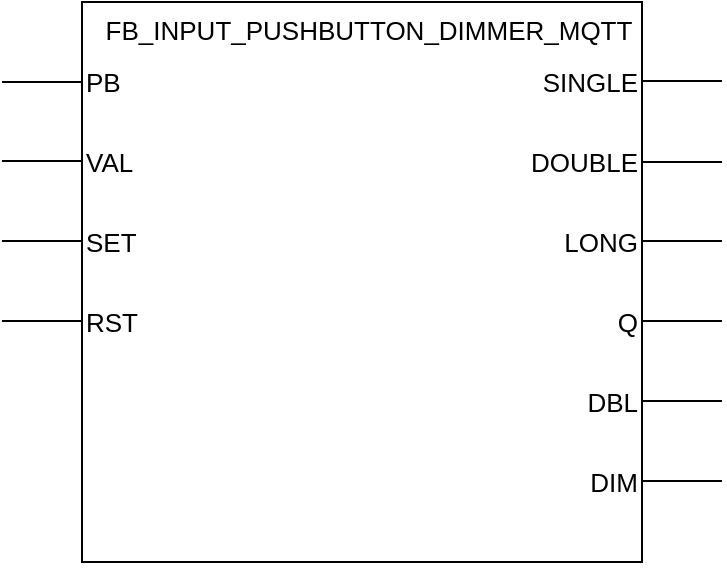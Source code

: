 <mxfile pages="1" version="11.2.4" type="device"><diagram id="FV2jeNOKKN2BWKF91_h7" name="Page-1"><mxGraphModel dx="1088" dy="970" grid="1" gridSize="10" guides="1" tooltips="1" connect="1" arrows="1" fold="1" page="1" pageScale="1" pageWidth="850" pageHeight="1100" math="0" shadow="0"><root><mxCell id="0"/><mxCell id="1" parent="0"/><mxCell id="mZ0GKIm6EXO_5jk5_k25-1" value="" style="whiteSpace=wrap;html=1;aspect=fixed;" parent="1" vertex="1"><mxGeometry x="120" y="200" width="280" height="280" as="geometry"/></mxCell><mxCell id="mZ0GKIm6EXO_5jk5_k25-2" value="FB_INPUT_PUSHBUTTON_DIMMER_MQTT" style="text;html=1;align=center;fontSize=13;" parent="1" vertex="1"><mxGeometry x="160" y="200" width="205" height="30" as="geometry"/></mxCell><mxCell id="mZ0GKIm6EXO_5jk5_k25-3" value="" style="endArrow=none;html=1;fontSize=13;" parent="1" edge="1"><mxGeometry width="50" height="50" relative="1" as="geometry"><mxPoint x="120" y="240" as="sourcePoint"/><mxPoint x="80" y="240" as="targetPoint"/><Array as="points"><mxPoint x="120" y="240"/></Array></mxGeometry></mxCell><mxCell id="mZ0GKIm6EXO_5jk5_k25-4" value="PB" style="text;html=1;strokeColor=none;fillColor=none;align=left;verticalAlign=middle;whiteSpace=wrap;rounded=0;fontSize=13;" parent="1" vertex="1"><mxGeometry x="120" y="230" width="80" height="20" as="geometry"/></mxCell><mxCell id="mZ0GKIm6EXO_5jk5_k25-5" value="" style="endArrow=none;html=1;fontSize=13;" parent="1" edge="1"><mxGeometry width="50" height="50" relative="1" as="geometry"><mxPoint x="400" y="239.5" as="sourcePoint"/><mxPoint x="440" y="239.5" as="targetPoint"/><Array as="points"><mxPoint x="400" y="239.5"/></Array></mxGeometry></mxCell><mxCell id="mZ0GKIm6EXO_5jk5_k25-6" value="" style="endArrow=none;html=1;fontSize=13;" parent="1" edge="1"><mxGeometry width="50" height="50" relative="1" as="geometry"><mxPoint x="400" y="280" as="sourcePoint"/><mxPoint x="440" y="280" as="targetPoint"/><Array as="points"><mxPoint x="400" y="280"/></Array></mxGeometry></mxCell><mxCell id="mZ0GKIm6EXO_5jk5_k25-7" value="" style="endArrow=none;html=1;fontSize=13;" parent="1" edge="1"><mxGeometry width="50" height="50" relative="1" as="geometry"><mxPoint x="400" y="319.5" as="sourcePoint"/><mxPoint x="440" y="319.5" as="targetPoint"/><Array as="points"><mxPoint x="400" y="319.5"/></Array></mxGeometry></mxCell><mxCell id="mZ0GKIm6EXO_5jk5_k25-8" value="SINGLE" style="text;html=1;strokeColor=none;fillColor=none;align=right;verticalAlign=middle;whiteSpace=wrap;rounded=0;fontSize=13;" parent="1" vertex="1"><mxGeometry x="320" y="230" width="80" height="20" as="geometry"/></mxCell><mxCell id="mZ0GKIm6EXO_5jk5_k25-9" value="&lt;div style=&quot;text-align: right&quot;&gt;&lt;span&gt;DOUBLE&lt;/span&gt;&lt;/div&gt;" style="text;html=1;strokeColor=none;fillColor=none;align=right;verticalAlign=middle;whiteSpace=wrap;rounded=0;fontSize=13;" parent="1" vertex="1"><mxGeometry x="320" y="270" width="80" height="20" as="geometry"/></mxCell><mxCell id="mZ0GKIm6EXO_5jk5_k25-10" value="&lt;div style=&quot;text-align: right&quot;&gt;&lt;span&gt;LONG&lt;/span&gt;&lt;/div&gt;" style="text;html=1;strokeColor=none;fillColor=none;align=right;verticalAlign=middle;whiteSpace=wrap;rounded=0;fontSize=13;" parent="1" vertex="1"><mxGeometry x="320" y="310" width="80" height="20" as="geometry"/></mxCell><mxCell id="tsXF8gQxrTz37e1AlQ-Z-1" style="edgeStyle=orthogonalEdgeStyle;rounded=0;orthogonalLoop=1;jettySize=auto;html=1;exitX=0.5;exitY=1;exitDx=0;exitDy=0;" parent="1" source="mZ0GKIm6EXO_5jk5_k25-1" target="mZ0GKIm6EXO_5jk5_k25-1" edge="1"><mxGeometry relative="1" as="geometry"/></mxCell><mxCell id="tsXF8gQxrTz37e1AlQ-Z-2" value="&lt;div style=&quot;text-align: right&quot;&gt;&lt;span&gt;Q&lt;/span&gt;&lt;/div&gt;" style="text;html=1;strokeColor=none;fillColor=none;align=right;verticalAlign=middle;whiteSpace=wrap;rounded=0;fontSize=13;" parent="1" vertex="1"><mxGeometry x="320" y="350" width="80" height="20" as="geometry"/></mxCell><mxCell id="tsXF8gQxrTz37e1AlQ-Z-3" value="&lt;div style=&quot;text-align: right&quot;&gt;&lt;span&gt;DBL&lt;/span&gt;&lt;/div&gt;" style="text;html=1;strokeColor=none;fillColor=none;align=right;verticalAlign=middle;whiteSpace=wrap;rounded=0;fontSize=13;" parent="1" vertex="1"><mxGeometry x="320" y="390" width="80" height="20" as="geometry"/></mxCell><mxCell id="tsXF8gQxrTz37e1AlQ-Z-4" value="&lt;div style=&quot;text-align: right&quot;&gt;&lt;span&gt;DIM&lt;/span&gt;&lt;/div&gt;" style="text;html=1;strokeColor=none;fillColor=none;align=right;verticalAlign=middle;whiteSpace=wrap;rounded=0;fontSize=13;" parent="1" vertex="1"><mxGeometry x="320" y="430" width="80" height="20" as="geometry"/></mxCell><mxCell id="tsXF8gQxrTz37e1AlQ-Z-5" value="" style="endArrow=none;html=1;fontSize=13;" parent="1" edge="1"><mxGeometry width="50" height="50" relative="1" as="geometry"><mxPoint x="400" y="319.5" as="sourcePoint"/><mxPoint x="440" y="319.5" as="targetPoint"/><Array as="points"/></mxGeometry></mxCell><mxCell id="tsXF8gQxrTz37e1AlQ-Z-6" value="" style="endArrow=none;html=1;fontSize=13;" parent="1" edge="1"><mxGeometry width="50" height="50" relative="1" as="geometry"><mxPoint x="400" y="359.5" as="sourcePoint"/><mxPoint x="440" y="359.5" as="targetPoint"/><Array as="points"/></mxGeometry></mxCell><mxCell id="tsXF8gQxrTz37e1AlQ-Z-8" value="" style="endArrow=none;html=1;fontSize=13;" parent="1" edge="1"><mxGeometry width="50" height="50" relative="1" as="geometry"><mxPoint x="400" y="399.5" as="sourcePoint"/><mxPoint x="440" y="399.5" as="targetPoint"/><Array as="points"/></mxGeometry></mxCell><mxCell id="tsXF8gQxrTz37e1AlQ-Z-9" value="" style="endArrow=none;html=1;fontSize=13;" parent="1" edge="1"><mxGeometry width="50" height="50" relative="1" as="geometry"><mxPoint x="400" y="439.5" as="sourcePoint"/><mxPoint x="440" y="439.5" as="targetPoint"/><Array as="points"/></mxGeometry></mxCell><mxCell id="tsXF8gQxrTz37e1AlQ-Z-10" value="" style="endArrow=none;html=1;fontSize=13;" parent="1" edge="1"><mxGeometry width="50" height="50" relative="1" as="geometry"><mxPoint x="120" y="279.5" as="sourcePoint"/><mxPoint x="80" y="279.5" as="targetPoint"/><Array as="points"><mxPoint x="120" y="279.5"/></Array></mxGeometry></mxCell><mxCell id="tsXF8gQxrTz37e1AlQ-Z-14" value="" style="endArrow=none;html=1;fontSize=13;" parent="1" edge="1"><mxGeometry width="50" height="50" relative="1" as="geometry"><mxPoint x="120" y="319.5" as="sourcePoint"/><mxPoint x="80" y="319.5" as="targetPoint"/><Array as="points"><mxPoint x="120" y="319.5"/></Array></mxGeometry></mxCell><mxCell id="tsXF8gQxrTz37e1AlQ-Z-15" value="" style="endArrow=none;html=1;fontSize=13;" parent="1" edge="1"><mxGeometry width="50" height="50" relative="1" as="geometry"><mxPoint x="120" y="359.5" as="sourcePoint"/><mxPoint x="80" y="359.5" as="targetPoint"/><Array as="points"><mxPoint x="120" y="359.5"/></Array></mxGeometry></mxCell><mxCell id="tsXF8gQxrTz37e1AlQ-Z-16" value="VAL" style="text;html=1;strokeColor=none;fillColor=none;align=left;verticalAlign=middle;whiteSpace=wrap;rounded=0;fontSize=13;" parent="1" vertex="1"><mxGeometry x="120" y="270" width="80" height="20" as="geometry"/></mxCell><mxCell id="tsXF8gQxrTz37e1AlQ-Z-17" value="SET" style="text;html=1;strokeColor=none;fillColor=none;align=left;verticalAlign=middle;whiteSpace=wrap;rounded=0;fontSize=13;" parent="1" vertex="1"><mxGeometry x="120" y="310" width="80" height="20" as="geometry"/></mxCell><mxCell id="tsXF8gQxrTz37e1AlQ-Z-18" value="RST" style="text;html=1;strokeColor=none;fillColor=none;align=left;verticalAlign=middle;whiteSpace=wrap;rounded=0;fontSize=13;" parent="1" vertex="1"><mxGeometry x="120" y="350" width="80" height="20" as="geometry"/></mxCell></root></mxGraphModel></diagram></mxfile>